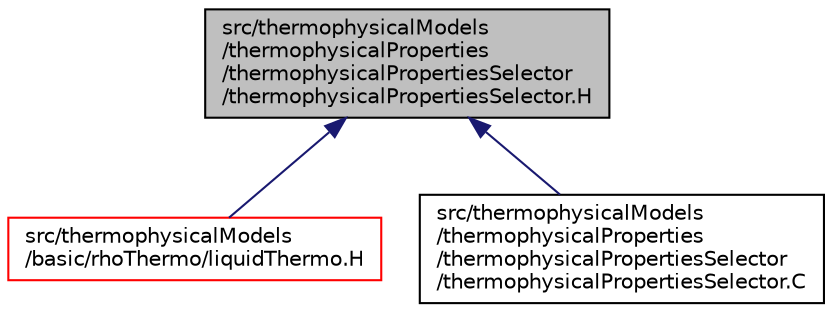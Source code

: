digraph "src/thermophysicalModels/thermophysicalProperties/thermophysicalPropertiesSelector/thermophysicalPropertiesSelector.H"
{
  bgcolor="transparent";
  edge [fontname="Helvetica",fontsize="10",labelfontname="Helvetica",labelfontsize="10"];
  node [fontname="Helvetica",fontsize="10",shape=record];
  Node1 [label="src/thermophysicalModels\l/thermophysicalProperties\l/thermophysicalPropertiesSelector\l/thermophysicalPropertiesSelector.H",height=0.2,width=0.4,color="black", fillcolor="grey75", style="filled" fontcolor="black"];
  Node1 -> Node2 [dir="back",color="midnightblue",fontsize="10",style="solid",fontname="Helvetica"];
  Node2 [label="src/thermophysicalModels\l/basic/rhoThermo/liquidThermo.H",height=0.2,width=0.4,color="red",URL="$liquidThermo_8H.html"];
  Node1 -> Node3 [dir="back",color="midnightblue",fontsize="10",style="solid",fontname="Helvetica"];
  Node3 [label="src/thermophysicalModels\l/thermophysicalProperties\l/thermophysicalPropertiesSelector\l/thermophysicalPropertiesSelector.C",height=0.2,width=0.4,color="black",URL="$thermophysicalPropertiesSelector_8C.html"];
}
